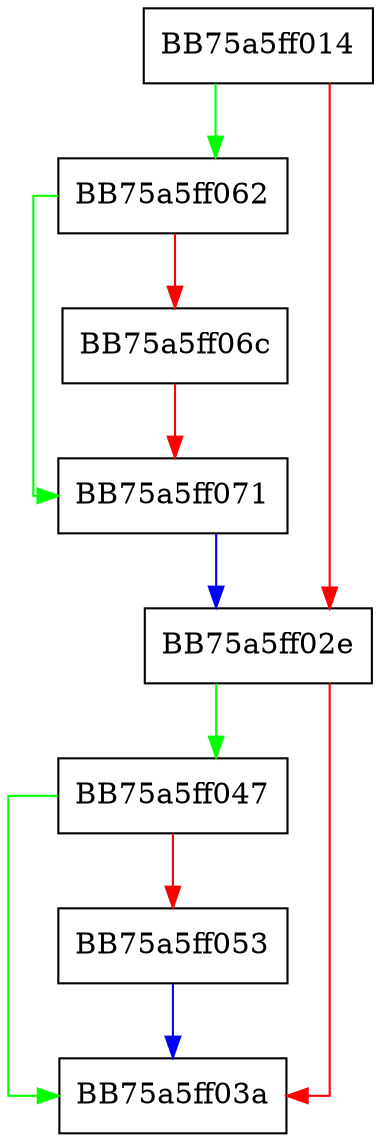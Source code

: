 digraph CloseFindComponent {
  node [shape="box"];
  graph [splines=ortho];
  BB75a5ff014 -> BB75a5ff062 [color="green"];
  BB75a5ff014 -> BB75a5ff02e [color="red"];
  BB75a5ff02e -> BB75a5ff047 [color="green"];
  BB75a5ff02e -> BB75a5ff03a [color="red"];
  BB75a5ff047 -> BB75a5ff03a [color="green"];
  BB75a5ff047 -> BB75a5ff053 [color="red"];
  BB75a5ff053 -> BB75a5ff03a [color="blue"];
  BB75a5ff062 -> BB75a5ff071 [color="green"];
  BB75a5ff062 -> BB75a5ff06c [color="red"];
  BB75a5ff06c -> BB75a5ff071 [color="red"];
  BB75a5ff071 -> BB75a5ff02e [color="blue"];
}